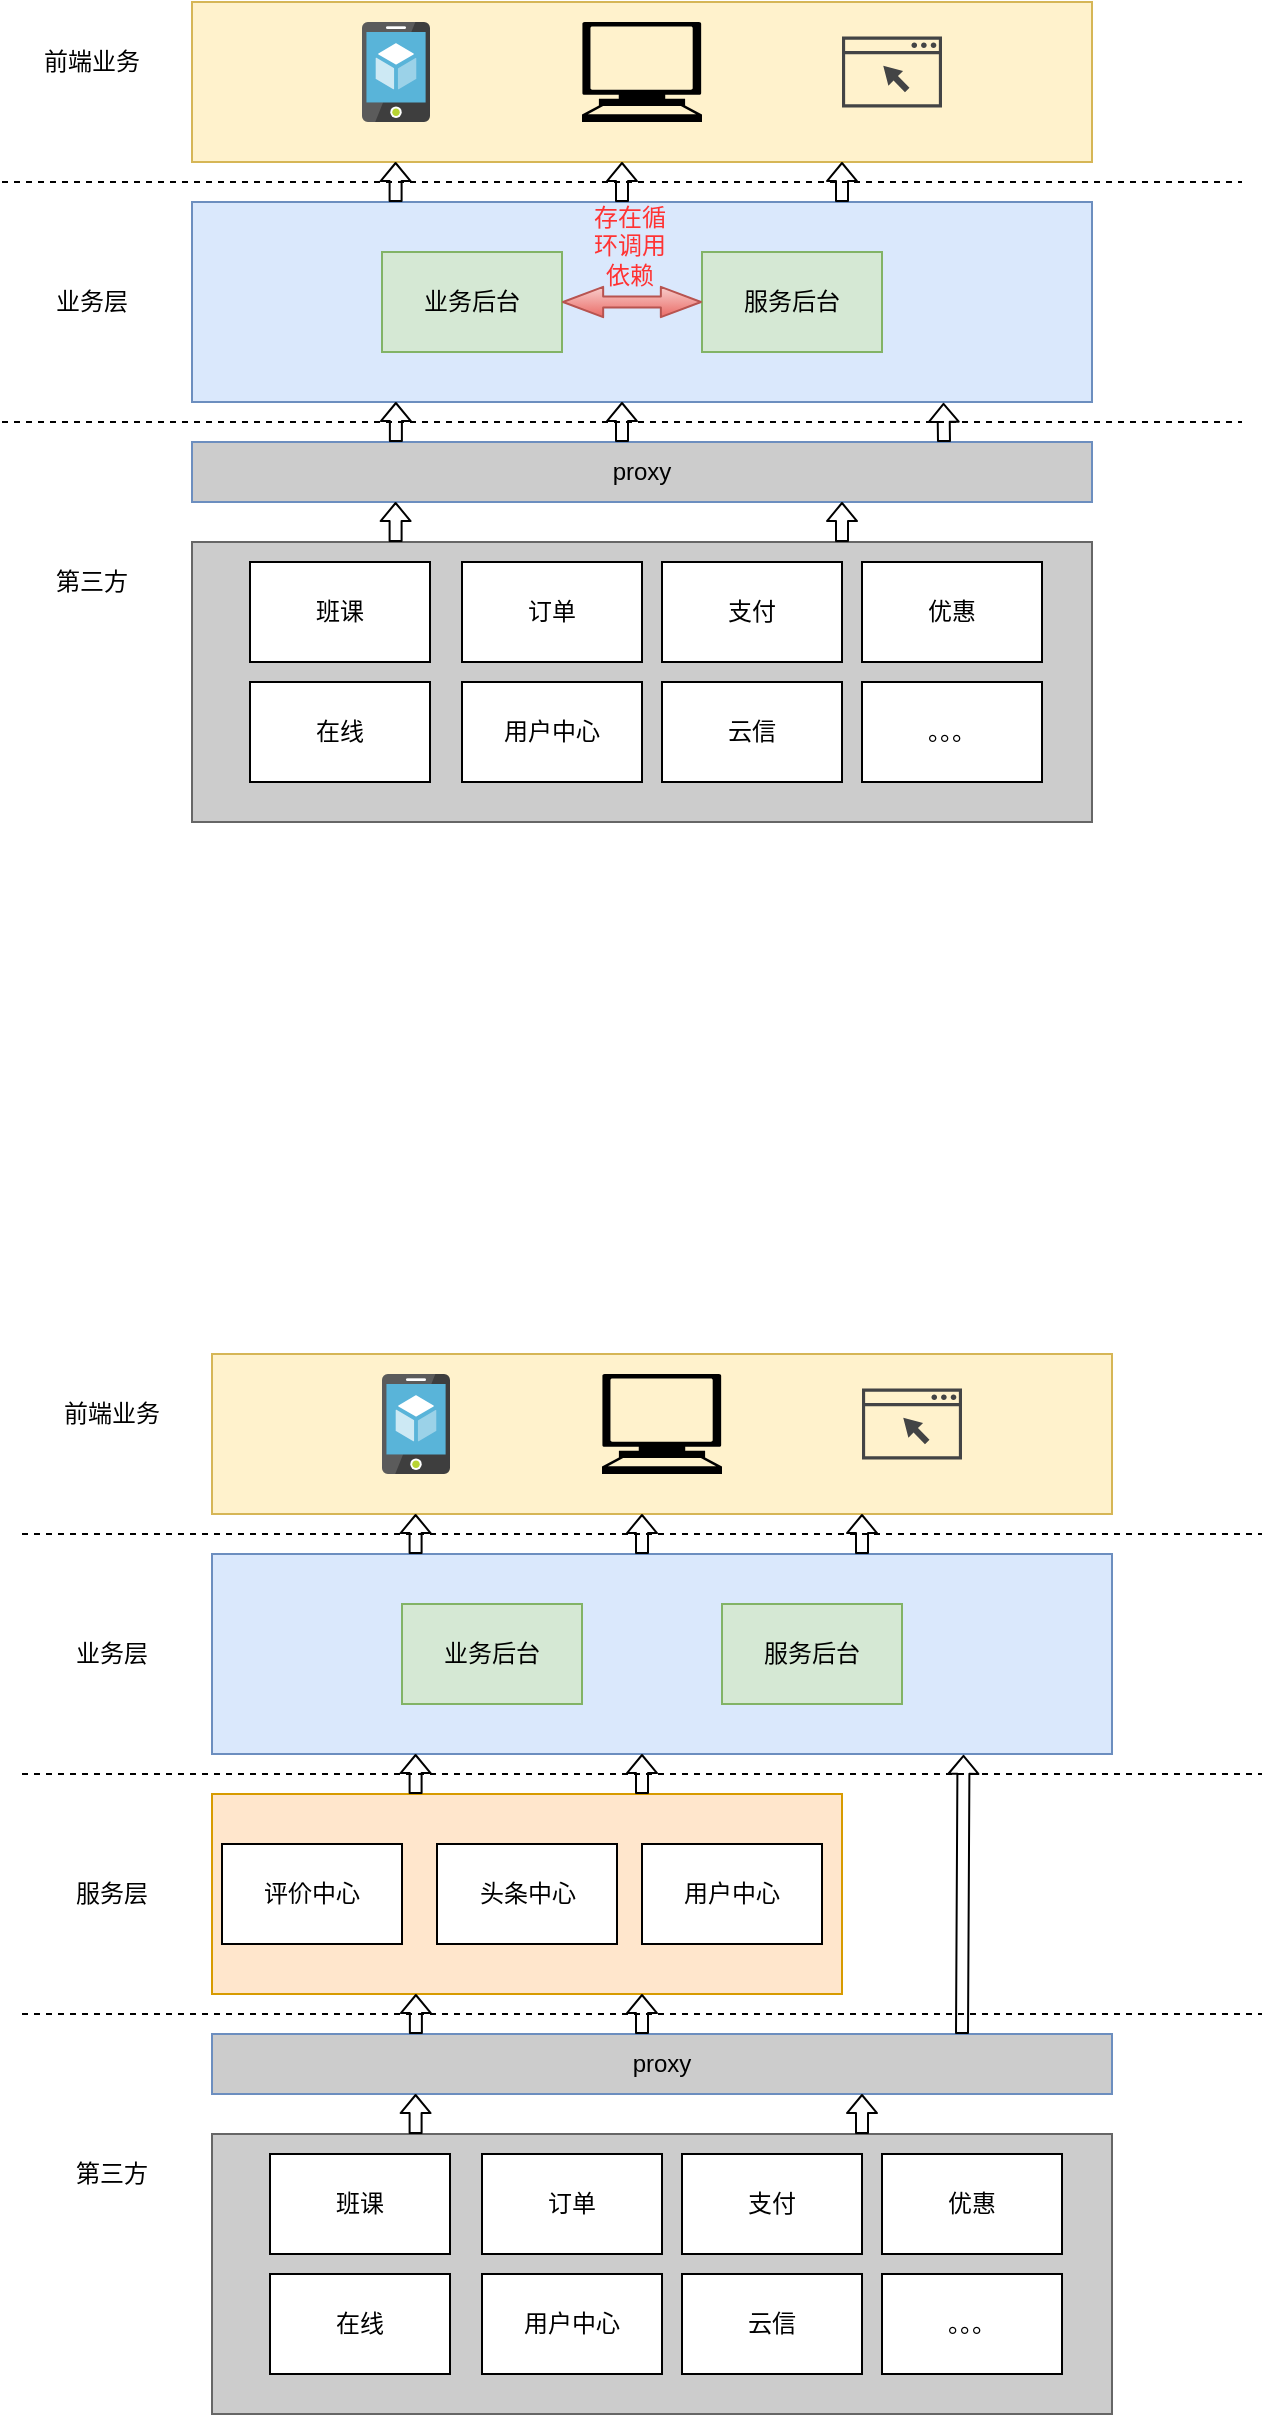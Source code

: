 <mxfile version="12.9.2" type="github">
  <diagram id="V09Fn3kxZLaCwSuTrizd" name="第 1 页">
    <mxGraphModel dx="983" dy="537" grid="0" gridSize="10" guides="1" tooltips="1" connect="1" arrows="1" fold="1" page="1" pageScale="1" pageWidth="827" pageHeight="1169" math="0" shadow="0">
      <root>
        <mxCell id="0" />
        <mxCell id="1" parent="0" />
        <mxCell id="GR49qIYdJjRqmFcjoccf-11" value="" style="rounded=0;whiteSpace=wrap;html=1;fillColor=#fff2cc;strokeColor=#d6b656;" parent="1" vertex="1">
          <mxGeometry x="175" y="120" width="450" height="80" as="geometry" />
        </mxCell>
        <mxCell id="GR49qIYdJjRqmFcjoccf-2" value="业务层" style="text;html=1;strokeColor=none;fillColor=none;align=center;verticalAlign=middle;whiteSpace=wrap;rounded=0;" parent="1" vertex="1">
          <mxGeometry x="90" y="260" width="70" height="20" as="geometry" />
        </mxCell>
        <mxCell id="GR49qIYdJjRqmFcjoccf-3" value="前端业务" style="text;html=1;strokeColor=none;fillColor=none;align=center;verticalAlign=middle;whiteSpace=wrap;rounded=0;" parent="1" vertex="1">
          <mxGeometry x="90" y="140" width="70" height="20" as="geometry" />
        </mxCell>
        <mxCell id="GR49qIYdJjRqmFcjoccf-5" value="" style="aspect=fixed;html=1;points=[];align=center;image;fontSize=12;image=img/lib/mscae/App_Service_Mobile_App.svg;" parent="1" vertex="1">
          <mxGeometry x="260" y="130" width="34" height="50" as="geometry" />
        </mxCell>
        <mxCell id="GR49qIYdJjRqmFcjoccf-6" value="" style="shape=mxgraph.signs.tech.computer;html=1;fillColor=#000000;strokeColor=none;verticalLabelPosition=bottom;verticalAlign=top;align=center;" parent="1" vertex="1">
          <mxGeometry x="370" y="130" width="60" height="50" as="geometry" />
        </mxCell>
        <mxCell id="GR49qIYdJjRqmFcjoccf-7" value="" style="pointerEvents=1;shadow=0;dashed=0;html=1;strokeColor=none;fillColor=#434445;aspect=fixed;labelPosition=center;verticalLabelPosition=bottom;verticalAlign=top;align=center;outlineConnect=0;shape=mxgraph.vvd.web_browser;" parent="1" vertex="1">
          <mxGeometry x="500" y="137.25" width="50" height="35.5" as="geometry" />
        </mxCell>
        <mxCell id="GR49qIYdJjRqmFcjoccf-8" value="" style="endArrow=none;dashed=1;html=1;" parent="1" edge="1">
          <mxGeometry width="50" height="50" relative="1" as="geometry">
            <mxPoint x="80" y="210" as="sourcePoint" />
            <mxPoint x="700" y="210" as="targetPoint" />
          </mxGeometry>
        </mxCell>
        <mxCell id="GR49qIYdJjRqmFcjoccf-9" value="" style="endArrow=none;dashed=1;html=1;" parent="1" edge="1">
          <mxGeometry width="50" height="50" relative="1" as="geometry">
            <mxPoint x="80" y="330" as="sourcePoint" />
            <mxPoint x="700" y="330" as="targetPoint" />
          </mxGeometry>
        </mxCell>
        <mxCell id="GR49qIYdJjRqmFcjoccf-12" value="" style="rounded=0;whiteSpace=wrap;html=1;fillColor=#dae8fc;strokeColor=#6c8ebf;" parent="1" vertex="1">
          <mxGeometry x="175" y="220" width="450" height="100" as="geometry" />
        </mxCell>
        <mxCell id="GR49qIYdJjRqmFcjoccf-13" value="业务后台" style="rounded=0;whiteSpace=wrap;html=1;fillColor=#d5e8d4;strokeColor=#82b366;" parent="1" vertex="1">
          <mxGeometry x="270" y="245" width="90" height="50" as="geometry" />
        </mxCell>
        <mxCell id="GR49qIYdJjRqmFcjoccf-22" value="服务后台" style="rounded=0;whiteSpace=wrap;html=1;fillColor=#d5e8d4;strokeColor=#82b366;" parent="1" vertex="1">
          <mxGeometry x="430" y="245" width="90" height="50" as="geometry" />
        </mxCell>
        <mxCell id="GR49qIYdJjRqmFcjoccf-30" value="第三方" style="text;html=1;strokeColor=none;fillColor=none;align=center;verticalAlign=middle;whiteSpace=wrap;rounded=0;" parent="1" vertex="1">
          <mxGeometry x="90" y="400" width="70" height="20" as="geometry" />
        </mxCell>
        <mxCell id="GR49qIYdJjRqmFcjoccf-32" value="" style="rounded=0;whiteSpace=wrap;html=1;fillColor=#CCCCCC;strokeColor=#666666;gradientColor=none;" parent="1" vertex="1">
          <mxGeometry x="175" y="390" width="450" height="140" as="geometry" />
        </mxCell>
        <mxCell id="GR49qIYdJjRqmFcjoccf-33" value="proxy" style="rounded=0;whiteSpace=wrap;html=1;fillColor=#CCCCCC;strokeColor=#6c8ebf;" parent="1" vertex="1">
          <mxGeometry x="175" y="340" width="450" height="30" as="geometry" />
        </mxCell>
        <mxCell id="GR49qIYdJjRqmFcjoccf-38" value="" style="shape=flexArrow;endArrow=classic;html=1;width=6;endSize=2.67;endWidth=8;" parent="1" edge="1">
          <mxGeometry width="50" height="50" relative="1" as="geometry">
            <mxPoint x="276.94" y="340" as="sourcePoint" />
            <mxPoint x="276.94" y="320" as="targetPoint" />
          </mxGeometry>
        </mxCell>
        <mxCell id="GR49qIYdJjRqmFcjoccf-39" value="" style="shape=flexArrow;endArrow=classic;html=1;width=6;endSize=2.67;endWidth=8;" parent="1" edge="1">
          <mxGeometry width="50" height="50" relative="1" as="geometry">
            <mxPoint x="390" y="340" as="sourcePoint" />
            <mxPoint x="390" y="320" as="targetPoint" />
          </mxGeometry>
        </mxCell>
        <mxCell id="GR49qIYdJjRqmFcjoccf-42" value="" style="shape=flexArrow;endArrow=classic;html=1;width=6;endSize=2.67;endWidth=8;" parent="1" edge="1">
          <mxGeometry width="50" height="50" relative="1" as="geometry">
            <mxPoint x="276.8" y="220" as="sourcePoint" />
            <mxPoint x="276.8" y="200" as="targetPoint" />
          </mxGeometry>
        </mxCell>
        <mxCell id="GR49qIYdJjRqmFcjoccf-43" value="" style="shape=flexArrow;endArrow=classic;html=1;width=6;endSize=2.67;endWidth=8;" parent="1" edge="1">
          <mxGeometry width="50" height="50" relative="1" as="geometry">
            <mxPoint x="390.0" y="220" as="sourcePoint" />
            <mxPoint x="390.0" y="200" as="targetPoint" />
          </mxGeometry>
        </mxCell>
        <mxCell id="GR49qIYdJjRqmFcjoccf-44" value="" style="shape=flexArrow;endArrow=classic;html=1;width=6;endSize=2.67;endWidth=8;" parent="1" edge="1">
          <mxGeometry width="50" height="50" relative="1" as="geometry">
            <mxPoint x="500.0" y="220" as="sourcePoint" />
            <mxPoint x="500.0" y="200" as="targetPoint" />
          </mxGeometry>
        </mxCell>
        <mxCell id="GR49qIYdJjRqmFcjoccf-45" value="" style="shape=flexArrow;endArrow=classic;html=1;width=6;endSize=2.67;endWidth=8;" parent="1" edge="1">
          <mxGeometry width="50" height="50" relative="1" as="geometry">
            <mxPoint x="276.8" y="390" as="sourcePoint" />
            <mxPoint x="276.8" y="370" as="targetPoint" />
          </mxGeometry>
        </mxCell>
        <mxCell id="GR49qIYdJjRqmFcjoccf-46" value="" style="shape=flexArrow;endArrow=classic;html=1;width=6;endSize=2.67;endWidth=8;" parent="1" edge="1">
          <mxGeometry width="50" height="50" relative="1" as="geometry">
            <mxPoint x="500.0" y="390" as="sourcePoint" />
            <mxPoint x="500.0" y="370" as="targetPoint" />
          </mxGeometry>
        </mxCell>
        <mxCell id="GR49qIYdJjRqmFcjoccf-47" value="" style="shape=flexArrow;endArrow=classic;html=1;width=6;endSize=2.67;endWidth=8;entryX=0.835;entryY=1.004;entryDx=0;entryDy=0;entryPerimeter=0;" parent="1" target="GR49qIYdJjRqmFcjoccf-12" edge="1">
          <mxGeometry width="50" height="50" relative="1" as="geometry">
            <mxPoint x="551" y="340" as="sourcePoint" />
            <mxPoint x="550" y="440" as="targetPoint" />
          </mxGeometry>
        </mxCell>
        <mxCell id="GR49qIYdJjRqmFcjoccf-48" value="班课" style="rounded=0;whiteSpace=wrap;html=1;" parent="1" vertex="1">
          <mxGeometry x="204" y="400" width="90" height="50" as="geometry" />
        </mxCell>
        <mxCell id="GR49qIYdJjRqmFcjoccf-49" value="订单" style="rounded=0;whiteSpace=wrap;html=1;" parent="1" vertex="1">
          <mxGeometry x="310" y="400" width="90" height="50" as="geometry" />
        </mxCell>
        <mxCell id="GR49qIYdJjRqmFcjoccf-50" value="支付" style="rounded=0;whiteSpace=wrap;html=1;" parent="1" vertex="1">
          <mxGeometry x="410" y="400" width="90" height="50" as="geometry" />
        </mxCell>
        <mxCell id="GR49qIYdJjRqmFcjoccf-51" value="优惠" style="rounded=0;whiteSpace=wrap;html=1;" parent="1" vertex="1">
          <mxGeometry x="510" y="400" width="90" height="50" as="geometry" />
        </mxCell>
        <mxCell id="GR49qIYdJjRqmFcjoccf-52" value="在线" style="rounded=0;whiteSpace=wrap;html=1;" parent="1" vertex="1">
          <mxGeometry x="204" y="460" width="90" height="50" as="geometry" />
        </mxCell>
        <mxCell id="GR49qIYdJjRqmFcjoccf-53" value="用户中心" style="rounded=0;whiteSpace=wrap;html=1;" parent="1" vertex="1">
          <mxGeometry x="310" y="460" width="90" height="50" as="geometry" />
        </mxCell>
        <mxCell id="GR49qIYdJjRqmFcjoccf-54" value="云信" style="rounded=0;whiteSpace=wrap;html=1;" parent="1" vertex="1">
          <mxGeometry x="410" y="460" width="90" height="50" as="geometry" />
        </mxCell>
        <mxCell id="GR49qIYdJjRqmFcjoccf-56" value="。。。" style="rounded=0;whiteSpace=wrap;html=1;" parent="1" vertex="1">
          <mxGeometry x="510" y="460" width="90" height="50" as="geometry" />
        </mxCell>
        <mxCell id="GR49qIYdJjRqmFcjoccf-57" value="" style="rounded=0;whiteSpace=wrap;html=1;fillColor=#ffe6cc;strokeColor=#d79b00;" parent="1" vertex="1">
          <mxGeometry x="185" y="1016" width="315" height="100" as="geometry" />
        </mxCell>
        <mxCell id="GR49qIYdJjRqmFcjoccf-58" value="" style="rounded=0;whiteSpace=wrap;html=1;fillColor=#fff2cc;strokeColor=#d6b656;" parent="1" vertex="1">
          <mxGeometry x="185" y="796" width="450" height="80" as="geometry" />
        </mxCell>
        <mxCell id="GR49qIYdJjRqmFcjoccf-59" value="服务层" style="text;html=1;strokeColor=none;fillColor=none;align=center;verticalAlign=middle;whiteSpace=wrap;rounded=0;" parent="1" vertex="1">
          <mxGeometry x="100" y="1056" width="70" height="20" as="geometry" />
        </mxCell>
        <mxCell id="GR49qIYdJjRqmFcjoccf-60" value="业务层" style="text;html=1;strokeColor=none;fillColor=none;align=center;verticalAlign=middle;whiteSpace=wrap;rounded=0;" parent="1" vertex="1">
          <mxGeometry x="100" y="936" width="70" height="20" as="geometry" />
        </mxCell>
        <mxCell id="GR49qIYdJjRqmFcjoccf-61" value="前端业务" style="text;html=1;strokeColor=none;fillColor=none;align=center;verticalAlign=middle;whiteSpace=wrap;rounded=0;" parent="1" vertex="1">
          <mxGeometry x="100" y="816" width="70" height="20" as="geometry" />
        </mxCell>
        <mxCell id="GR49qIYdJjRqmFcjoccf-62" value="" style="aspect=fixed;html=1;points=[];align=center;image;fontSize=12;image=img/lib/mscae/App_Service_Mobile_App.svg;" parent="1" vertex="1">
          <mxGeometry x="270" y="806" width="34" height="50" as="geometry" />
        </mxCell>
        <mxCell id="GR49qIYdJjRqmFcjoccf-63" value="" style="shape=mxgraph.signs.tech.computer;html=1;fillColor=#000000;strokeColor=none;verticalLabelPosition=bottom;verticalAlign=top;align=center;" parent="1" vertex="1">
          <mxGeometry x="380" y="806" width="60" height="50" as="geometry" />
        </mxCell>
        <mxCell id="GR49qIYdJjRqmFcjoccf-64" value="" style="pointerEvents=1;shadow=0;dashed=0;html=1;strokeColor=none;fillColor=#434445;aspect=fixed;labelPosition=center;verticalLabelPosition=bottom;verticalAlign=top;align=center;outlineConnect=0;shape=mxgraph.vvd.web_browser;" parent="1" vertex="1">
          <mxGeometry x="510" y="813.25" width="50" height="35.5" as="geometry" />
        </mxCell>
        <mxCell id="GR49qIYdJjRqmFcjoccf-65" value="" style="endArrow=none;dashed=1;html=1;" parent="1" edge="1">
          <mxGeometry width="50" height="50" relative="1" as="geometry">
            <mxPoint x="90" y="886.0" as="sourcePoint" />
            <mxPoint x="710" y="886.0" as="targetPoint" />
          </mxGeometry>
        </mxCell>
        <mxCell id="GR49qIYdJjRqmFcjoccf-66" value="" style="endArrow=none;dashed=1;html=1;" parent="1" edge="1">
          <mxGeometry width="50" height="50" relative="1" as="geometry">
            <mxPoint x="90" y="1006.0" as="sourcePoint" />
            <mxPoint x="710" y="1006.0" as="targetPoint" />
          </mxGeometry>
        </mxCell>
        <mxCell id="GR49qIYdJjRqmFcjoccf-67" value="" style="rounded=0;whiteSpace=wrap;html=1;fillColor=#dae8fc;strokeColor=#6c8ebf;" parent="1" vertex="1">
          <mxGeometry x="185" y="896" width="450" height="100" as="geometry" />
        </mxCell>
        <mxCell id="GR49qIYdJjRqmFcjoccf-68" value="业务后台" style="rounded=0;whiteSpace=wrap;html=1;fillColor=#d5e8d4;strokeColor=#82b366;" parent="1" vertex="1">
          <mxGeometry x="280" y="921" width="90" height="50" as="geometry" />
        </mxCell>
        <mxCell id="GR49qIYdJjRqmFcjoccf-69" value="服务后台" style="rounded=0;whiteSpace=wrap;html=1;fillColor=#d5e8d4;strokeColor=#82b366;" parent="1" vertex="1">
          <mxGeometry x="440" y="921" width="90" height="50" as="geometry" />
        </mxCell>
        <mxCell id="GR49qIYdJjRqmFcjoccf-70" value="评价中心" style="rounded=0;whiteSpace=wrap;html=1;" parent="1" vertex="1">
          <mxGeometry x="190" y="1041" width="90" height="50" as="geometry" />
        </mxCell>
        <mxCell id="GR49qIYdJjRqmFcjoccf-71" value="头条中心" style="rounded=0;whiteSpace=wrap;html=1;" parent="1" vertex="1">
          <mxGeometry x="297.5" y="1041" width="90" height="50" as="geometry" />
        </mxCell>
        <mxCell id="GR49qIYdJjRqmFcjoccf-72" value="用户中心" style="rounded=0;whiteSpace=wrap;html=1;" parent="1" vertex="1">
          <mxGeometry x="400" y="1041" width="90" height="50" as="geometry" />
        </mxCell>
        <mxCell id="GR49qIYdJjRqmFcjoccf-73" value="" style="endArrow=none;dashed=1;html=1;" parent="1" edge="1">
          <mxGeometry width="50" height="50" relative="1" as="geometry">
            <mxPoint x="90" y="1126" as="sourcePoint" />
            <mxPoint x="710" y="1126" as="targetPoint" />
          </mxGeometry>
        </mxCell>
        <mxCell id="GR49qIYdJjRqmFcjoccf-74" value="第三方" style="text;html=1;strokeColor=none;fillColor=none;align=center;verticalAlign=middle;whiteSpace=wrap;rounded=0;" parent="1" vertex="1">
          <mxGeometry x="100" y="1196" width="70" height="20" as="geometry" />
        </mxCell>
        <mxCell id="GR49qIYdJjRqmFcjoccf-75" value="" style="rounded=0;whiteSpace=wrap;html=1;fillColor=#CCCCCC;strokeColor=#666666;gradientColor=none;" parent="1" vertex="1">
          <mxGeometry x="185" y="1186" width="450" height="140" as="geometry" />
        </mxCell>
        <mxCell id="GR49qIYdJjRqmFcjoccf-76" value="proxy" style="rounded=0;whiteSpace=wrap;html=1;fillColor=#CCCCCC;strokeColor=#6c8ebf;" parent="1" vertex="1">
          <mxGeometry x="185" y="1136" width="450" height="30" as="geometry" />
        </mxCell>
        <mxCell id="GR49qIYdJjRqmFcjoccf-77" value="" style="shape=flexArrow;endArrow=classic;html=1;width=6;endSize=2.67;endWidth=8;" parent="1" edge="1">
          <mxGeometry width="50" height="50" relative="1" as="geometry">
            <mxPoint x="286.94" y="1136" as="sourcePoint" />
            <mxPoint x="286.94" y="1116" as="targetPoint" />
          </mxGeometry>
        </mxCell>
        <mxCell id="GR49qIYdJjRqmFcjoccf-78" value="" style="shape=flexArrow;endArrow=classic;html=1;width=6;endSize=2.67;endWidth=8;" parent="1" edge="1">
          <mxGeometry width="50" height="50" relative="1" as="geometry">
            <mxPoint x="400" y="1136" as="sourcePoint" />
            <mxPoint x="400" y="1116" as="targetPoint" />
          </mxGeometry>
        </mxCell>
        <mxCell id="GR49qIYdJjRqmFcjoccf-79" value="" style="shape=flexArrow;endArrow=classic;html=1;width=6;endSize=2.67;endWidth=8;" parent="1" edge="1">
          <mxGeometry width="50" height="50" relative="1" as="geometry">
            <mxPoint x="286.8" y="1016.0" as="sourcePoint" />
            <mxPoint x="286.8" y="996.0" as="targetPoint" />
          </mxGeometry>
        </mxCell>
        <mxCell id="GR49qIYdJjRqmFcjoccf-80" value="" style="shape=flexArrow;endArrow=classic;html=1;width=6;endSize=2.67;endWidth=8;" parent="1" edge="1">
          <mxGeometry width="50" height="50" relative="1" as="geometry">
            <mxPoint x="400" y="1016.0" as="sourcePoint" />
            <mxPoint x="400" y="996.0" as="targetPoint" />
          </mxGeometry>
        </mxCell>
        <mxCell id="GR49qIYdJjRqmFcjoccf-81" value="" style="shape=flexArrow;endArrow=classic;html=1;width=6;endSize=2.67;endWidth=8;" parent="1" edge="1">
          <mxGeometry width="50" height="50" relative="1" as="geometry">
            <mxPoint x="286.8" y="896.0" as="sourcePoint" />
            <mxPoint x="286.8" y="876.0" as="targetPoint" />
          </mxGeometry>
        </mxCell>
        <mxCell id="GR49qIYdJjRqmFcjoccf-82" value="" style="shape=flexArrow;endArrow=classic;html=1;width=6;endSize=2.67;endWidth=8;" parent="1" edge="1">
          <mxGeometry width="50" height="50" relative="1" as="geometry">
            <mxPoint x="400" y="896.0" as="sourcePoint" />
            <mxPoint x="400" y="876.0" as="targetPoint" />
          </mxGeometry>
        </mxCell>
        <mxCell id="GR49qIYdJjRqmFcjoccf-83" value="" style="shape=flexArrow;endArrow=classic;html=1;width=6;endSize=2.67;endWidth=8;" parent="1" edge="1">
          <mxGeometry width="50" height="50" relative="1" as="geometry">
            <mxPoint x="510" y="896.0" as="sourcePoint" />
            <mxPoint x="510" y="876.0" as="targetPoint" />
          </mxGeometry>
        </mxCell>
        <mxCell id="GR49qIYdJjRqmFcjoccf-84" value="" style="shape=flexArrow;endArrow=classic;html=1;width=6;endSize=2.67;endWidth=8;" parent="1" edge="1">
          <mxGeometry width="50" height="50" relative="1" as="geometry">
            <mxPoint x="286.8" y="1186" as="sourcePoint" />
            <mxPoint x="286.8" y="1166" as="targetPoint" />
          </mxGeometry>
        </mxCell>
        <mxCell id="GR49qIYdJjRqmFcjoccf-85" value="" style="shape=flexArrow;endArrow=classic;html=1;width=6;endSize=2.67;endWidth=8;" parent="1" edge="1">
          <mxGeometry width="50" height="50" relative="1" as="geometry">
            <mxPoint x="510" y="1186" as="sourcePoint" />
            <mxPoint x="510" y="1166" as="targetPoint" />
          </mxGeometry>
        </mxCell>
        <mxCell id="GR49qIYdJjRqmFcjoccf-86" value="" style="shape=flexArrow;endArrow=classic;html=1;width=6;endSize=2.67;endWidth=8;entryX=0.835;entryY=1.004;entryDx=0;entryDy=0;entryPerimeter=0;" parent="1" target="GR49qIYdJjRqmFcjoccf-67" edge="1">
          <mxGeometry width="50" height="50" relative="1" as="geometry">
            <mxPoint x="560" y="1136" as="sourcePoint" />
            <mxPoint x="560" y="1116" as="targetPoint" />
          </mxGeometry>
        </mxCell>
        <mxCell id="GR49qIYdJjRqmFcjoccf-87" value="班课" style="rounded=0;whiteSpace=wrap;html=1;" parent="1" vertex="1">
          <mxGeometry x="214" y="1196" width="90" height="50" as="geometry" />
        </mxCell>
        <mxCell id="GR49qIYdJjRqmFcjoccf-88" value="订单" style="rounded=0;whiteSpace=wrap;html=1;" parent="1" vertex="1">
          <mxGeometry x="320" y="1196" width="90" height="50" as="geometry" />
        </mxCell>
        <mxCell id="GR49qIYdJjRqmFcjoccf-89" value="支付" style="rounded=0;whiteSpace=wrap;html=1;" parent="1" vertex="1">
          <mxGeometry x="420" y="1196" width="90" height="50" as="geometry" />
        </mxCell>
        <mxCell id="GR49qIYdJjRqmFcjoccf-90" value="优惠" style="rounded=0;whiteSpace=wrap;html=1;" parent="1" vertex="1">
          <mxGeometry x="520" y="1196" width="90" height="50" as="geometry" />
        </mxCell>
        <mxCell id="GR49qIYdJjRqmFcjoccf-91" value="在线" style="rounded=0;whiteSpace=wrap;html=1;" parent="1" vertex="1">
          <mxGeometry x="214" y="1256" width="90" height="50" as="geometry" />
        </mxCell>
        <mxCell id="GR49qIYdJjRqmFcjoccf-92" value="用户中心" style="rounded=0;whiteSpace=wrap;html=1;" parent="1" vertex="1">
          <mxGeometry x="320" y="1256" width="90" height="50" as="geometry" />
        </mxCell>
        <mxCell id="GR49qIYdJjRqmFcjoccf-93" value="云信" style="rounded=0;whiteSpace=wrap;html=1;" parent="1" vertex="1">
          <mxGeometry x="420" y="1256" width="90" height="50" as="geometry" />
        </mxCell>
        <mxCell id="GR49qIYdJjRqmFcjoccf-94" value="。。。" style="rounded=0;whiteSpace=wrap;html=1;" parent="1" vertex="1">
          <mxGeometry x="520" y="1256" width="90" height="50" as="geometry" />
        </mxCell>
        <mxCell id="h8sNI-aBpVSUjtsESsyM-1" value="" style="shape=flexArrow;endArrow=classic;startArrow=classic;html=1;exitX=1;exitY=0.5;exitDx=0;exitDy=0;width=5.517;endSize=6.359;endWidth=8.609;startWidth=8.609;startSize=6.359;gradientColor=#ea6b66;fillColor=#f8cecc;strokeColor=#b85450;" edge="1" parent="1" source="GR49qIYdJjRqmFcjoccf-13" target="GR49qIYdJjRqmFcjoccf-22">
          <mxGeometry width="50" height="50" relative="1" as="geometry">
            <mxPoint x="429" y="354" as="sourcePoint" />
            <mxPoint x="479" y="304" as="targetPoint" />
          </mxGeometry>
        </mxCell>
        <mxCell id="h8sNI-aBpVSUjtsESsyM-3" value="&lt;font color=&quot;#ff3333&quot;&gt;存在循环调用依赖&lt;/font&gt;" style="text;html=1;strokeColor=none;fillColor=none;align=center;verticalAlign=middle;whiteSpace=wrap;rounded=0;" vertex="1" parent="1">
          <mxGeometry x="373.5" y="232" width="40" height="20" as="geometry" />
        </mxCell>
      </root>
    </mxGraphModel>
  </diagram>
</mxfile>
